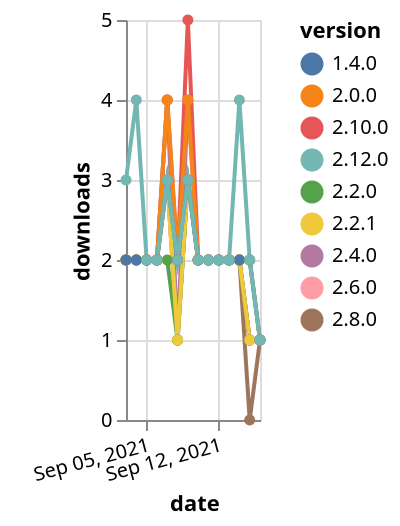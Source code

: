 {"$schema": "https://vega.github.io/schema/vega-lite/v5.json", "description": "A simple bar chart with embedded data.", "data": {"values": [{"date": "2021-09-03", "total": 2021, "delta": 2, "version": "2.4.0"}, {"date": "2021-09-04", "total": 2023, "delta": 2, "version": "2.4.0"}, {"date": "2021-09-05", "total": 2025, "delta": 2, "version": "2.4.0"}, {"date": "2021-09-06", "total": 2027, "delta": 2, "version": "2.4.0"}, {"date": "2021-09-07", "total": 2031, "delta": 4, "version": "2.4.0"}, {"date": "2021-09-08", "total": 2032, "delta": 1, "version": "2.4.0"}, {"date": "2021-09-09", "total": 2036, "delta": 4, "version": "2.4.0"}, {"date": "2021-09-10", "total": 2038, "delta": 2, "version": "2.4.0"}, {"date": "2021-09-11", "total": 2040, "delta": 2, "version": "2.4.0"}, {"date": "2021-09-12", "total": 2042, "delta": 2, "version": "2.4.0"}, {"date": "2021-09-13", "total": 2044, "delta": 2, "version": "2.4.0"}, {"date": "2021-09-14", "total": 2046, "delta": 2, "version": "2.4.0"}, {"date": "2021-09-15", "total": 2047, "delta": 1, "version": "2.4.0"}, {"date": "2021-09-16", "total": 2048, "delta": 1, "version": "2.4.0"}, {"date": "2021-09-03", "total": 1025, "delta": 2, "version": "2.8.0"}, {"date": "2021-09-04", "total": 1027, "delta": 2, "version": "2.8.0"}, {"date": "2021-09-05", "total": 1029, "delta": 2, "version": "2.8.0"}, {"date": "2021-09-06", "total": 1031, "delta": 2, "version": "2.8.0"}, {"date": "2021-09-07", "total": 1034, "delta": 3, "version": "2.8.0"}, {"date": "2021-09-08", "total": 1035, "delta": 1, "version": "2.8.0"}, {"date": "2021-09-09", "total": 1038, "delta": 3, "version": "2.8.0"}, {"date": "2021-09-10", "total": 1040, "delta": 2, "version": "2.8.0"}, {"date": "2021-09-11", "total": 1042, "delta": 2, "version": "2.8.0"}, {"date": "2021-09-12", "total": 1044, "delta": 2, "version": "2.8.0"}, {"date": "2021-09-13", "total": 1046, "delta": 2, "version": "2.8.0"}, {"date": "2021-09-14", "total": 1048, "delta": 2, "version": "2.8.0"}, {"date": "2021-09-15", "total": 1048, "delta": 0, "version": "2.8.0"}, {"date": "2021-09-16", "total": 1049, "delta": 1, "version": "2.8.0"}, {"date": "2021-09-03", "total": 1490, "delta": 2, "version": "2.6.0"}, {"date": "2021-09-04", "total": 1492, "delta": 2, "version": "2.6.0"}, {"date": "2021-09-05", "total": 1494, "delta": 2, "version": "2.6.0"}, {"date": "2021-09-06", "total": 1496, "delta": 2, "version": "2.6.0"}, {"date": "2021-09-07", "total": 1499, "delta": 3, "version": "2.6.0"}, {"date": "2021-09-08", "total": 1500, "delta": 1, "version": "2.6.0"}, {"date": "2021-09-09", "total": 1503, "delta": 3, "version": "2.6.0"}, {"date": "2021-09-10", "total": 1505, "delta": 2, "version": "2.6.0"}, {"date": "2021-09-11", "total": 1507, "delta": 2, "version": "2.6.0"}, {"date": "2021-09-12", "total": 1509, "delta": 2, "version": "2.6.0"}, {"date": "2021-09-13", "total": 1511, "delta": 2, "version": "2.6.0"}, {"date": "2021-09-14", "total": 1513, "delta": 2, "version": "2.6.0"}, {"date": "2021-09-15", "total": 1514, "delta": 1, "version": "2.6.0"}, {"date": "2021-09-16", "total": 1515, "delta": 1, "version": "2.6.0"}, {"date": "2021-09-03", "total": 731, "delta": 2, "version": "2.10.0"}, {"date": "2021-09-04", "total": 733, "delta": 2, "version": "2.10.0"}, {"date": "2021-09-05", "total": 735, "delta": 2, "version": "2.10.0"}, {"date": "2021-09-06", "total": 737, "delta": 2, "version": "2.10.0"}, {"date": "2021-09-07", "total": 741, "delta": 4, "version": "2.10.0"}, {"date": "2021-09-08", "total": 743, "delta": 2, "version": "2.10.0"}, {"date": "2021-09-09", "total": 748, "delta": 5, "version": "2.10.0"}, {"date": "2021-09-10", "total": 750, "delta": 2, "version": "2.10.0"}, {"date": "2021-09-11", "total": 752, "delta": 2, "version": "2.10.0"}, {"date": "2021-09-12", "total": 754, "delta": 2, "version": "2.10.0"}, {"date": "2021-09-13", "total": 756, "delta": 2, "version": "2.10.0"}, {"date": "2021-09-14", "total": 758, "delta": 2, "version": "2.10.0"}, {"date": "2021-09-15", "total": 759, "delta": 1, "version": "2.10.0"}, {"date": "2021-09-16", "total": 760, "delta": 1, "version": "2.10.0"}, {"date": "2021-09-03", "total": 2617, "delta": 2, "version": "2.0.0"}, {"date": "2021-09-04", "total": 2619, "delta": 2, "version": "2.0.0"}, {"date": "2021-09-05", "total": 2621, "delta": 2, "version": "2.0.0"}, {"date": "2021-09-06", "total": 2623, "delta": 2, "version": "2.0.0"}, {"date": "2021-09-07", "total": 2627, "delta": 4, "version": "2.0.0"}, {"date": "2021-09-08", "total": 2629, "delta": 2, "version": "2.0.0"}, {"date": "2021-09-09", "total": 2633, "delta": 4, "version": "2.0.0"}, {"date": "2021-09-10", "total": 2635, "delta": 2, "version": "2.0.0"}, {"date": "2021-09-11", "total": 2637, "delta": 2, "version": "2.0.0"}, {"date": "2021-09-12", "total": 2639, "delta": 2, "version": "2.0.0"}, {"date": "2021-09-13", "total": 2641, "delta": 2, "version": "2.0.0"}, {"date": "2021-09-14", "total": 2643, "delta": 2, "version": "2.0.0"}, {"date": "2021-09-15", "total": 2645, "delta": 2, "version": "2.0.0"}, {"date": "2021-09-16", "total": 2646, "delta": 1, "version": "2.0.0"}, {"date": "2021-09-03", "total": 1895, "delta": 2, "version": "2.2.0"}, {"date": "2021-09-04", "total": 1897, "delta": 2, "version": "2.2.0"}, {"date": "2021-09-05", "total": 1899, "delta": 2, "version": "2.2.0"}, {"date": "2021-09-06", "total": 1901, "delta": 2, "version": "2.2.0"}, {"date": "2021-09-07", "total": 1903, "delta": 2, "version": "2.2.0"}, {"date": "2021-09-08", "total": 1904, "delta": 1, "version": "2.2.0"}, {"date": "2021-09-09", "total": 1907, "delta": 3, "version": "2.2.0"}, {"date": "2021-09-10", "total": 1909, "delta": 2, "version": "2.2.0"}, {"date": "2021-09-11", "total": 1911, "delta": 2, "version": "2.2.0"}, {"date": "2021-09-12", "total": 1913, "delta": 2, "version": "2.2.0"}, {"date": "2021-09-13", "total": 1915, "delta": 2, "version": "2.2.0"}, {"date": "2021-09-14", "total": 1917, "delta": 2, "version": "2.2.0"}, {"date": "2021-09-15", "total": 1918, "delta": 1, "version": "2.2.0"}, {"date": "2021-09-16", "total": 1919, "delta": 1, "version": "2.2.0"}, {"date": "2021-09-03", "total": 2084, "delta": 2, "version": "2.2.1"}, {"date": "2021-09-04", "total": 2086, "delta": 2, "version": "2.2.1"}, {"date": "2021-09-05", "total": 2088, "delta": 2, "version": "2.2.1"}, {"date": "2021-09-06", "total": 2090, "delta": 2, "version": "2.2.1"}, {"date": "2021-09-07", "total": 2093, "delta": 3, "version": "2.2.1"}, {"date": "2021-09-08", "total": 2094, "delta": 1, "version": "2.2.1"}, {"date": "2021-09-09", "total": 2097, "delta": 3, "version": "2.2.1"}, {"date": "2021-09-10", "total": 2099, "delta": 2, "version": "2.2.1"}, {"date": "2021-09-11", "total": 2101, "delta": 2, "version": "2.2.1"}, {"date": "2021-09-12", "total": 2103, "delta": 2, "version": "2.2.1"}, {"date": "2021-09-13", "total": 2105, "delta": 2, "version": "2.2.1"}, {"date": "2021-09-14", "total": 2107, "delta": 2, "version": "2.2.1"}, {"date": "2021-09-15", "total": 2108, "delta": 1, "version": "2.2.1"}, {"date": "2021-09-16", "total": 2109, "delta": 1, "version": "2.2.1"}, {"date": "2021-09-03", "total": 2400, "delta": 2, "version": "1.4.0"}, {"date": "2021-09-04", "total": 2402, "delta": 2, "version": "1.4.0"}, {"date": "2021-09-05", "total": 2404, "delta": 2, "version": "1.4.0"}, {"date": "2021-09-06", "total": 2406, "delta": 2, "version": "1.4.0"}, {"date": "2021-09-07", "total": 2409, "delta": 3, "version": "1.4.0"}, {"date": "2021-09-08", "total": 2411, "delta": 2, "version": "1.4.0"}, {"date": "2021-09-09", "total": 2414, "delta": 3, "version": "1.4.0"}, {"date": "2021-09-10", "total": 2416, "delta": 2, "version": "1.4.0"}, {"date": "2021-09-11", "total": 2418, "delta": 2, "version": "1.4.0"}, {"date": "2021-09-12", "total": 2420, "delta": 2, "version": "1.4.0"}, {"date": "2021-09-13", "total": 2422, "delta": 2, "version": "1.4.0"}, {"date": "2021-09-14", "total": 2424, "delta": 2, "version": "1.4.0"}, {"date": "2021-09-15", "total": 2426, "delta": 2, "version": "1.4.0"}, {"date": "2021-09-16", "total": 2427, "delta": 1, "version": "1.4.0"}, {"date": "2021-09-03", "total": 239, "delta": 3, "version": "2.12.0"}, {"date": "2021-09-04", "total": 243, "delta": 4, "version": "2.12.0"}, {"date": "2021-09-05", "total": 245, "delta": 2, "version": "2.12.0"}, {"date": "2021-09-06", "total": 247, "delta": 2, "version": "2.12.0"}, {"date": "2021-09-07", "total": 250, "delta": 3, "version": "2.12.0"}, {"date": "2021-09-08", "total": 252, "delta": 2, "version": "2.12.0"}, {"date": "2021-09-09", "total": 255, "delta": 3, "version": "2.12.0"}, {"date": "2021-09-10", "total": 257, "delta": 2, "version": "2.12.0"}, {"date": "2021-09-11", "total": 259, "delta": 2, "version": "2.12.0"}, {"date": "2021-09-12", "total": 261, "delta": 2, "version": "2.12.0"}, {"date": "2021-09-13", "total": 263, "delta": 2, "version": "2.12.0"}, {"date": "2021-09-14", "total": 267, "delta": 4, "version": "2.12.0"}, {"date": "2021-09-15", "total": 269, "delta": 2, "version": "2.12.0"}, {"date": "2021-09-16", "total": 270, "delta": 1, "version": "2.12.0"}]}, "width": "container", "mark": {"type": "line", "point": {"filled": true}}, "encoding": {"x": {"field": "date", "type": "temporal", "timeUnit": "yearmonthdate", "title": "date", "axis": {"labelAngle": -15}}, "y": {"field": "delta", "type": "quantitative", "title": "downloads"}, "color": {"field": "version", "type": "nominal"}, "tooltip": {"field": "delta"}}}